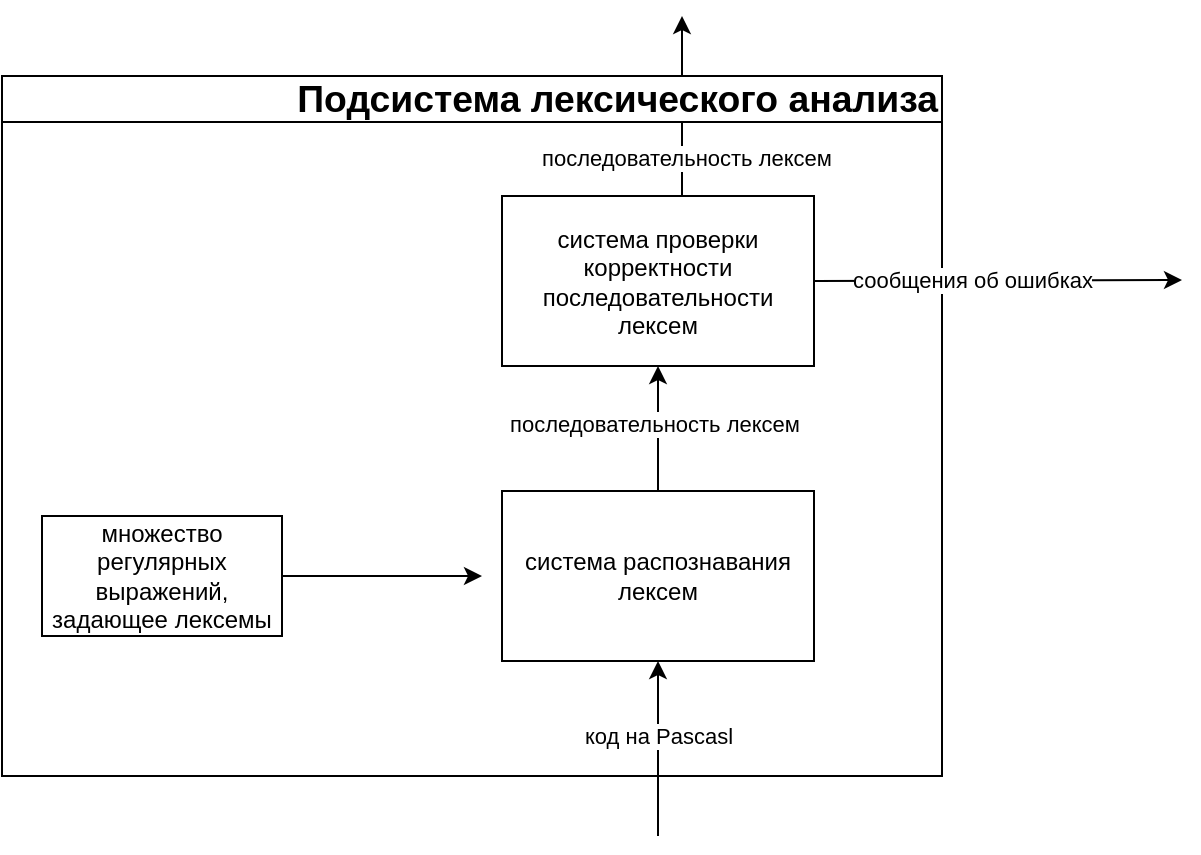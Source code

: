 <mxfile version="24.8.6">
  <diagram name="Страница — 1" id="u3b04riphAIz7H2jgYYJ">
    <mxGraphModel dx="749" dy="949" grid="1" gridSize="10" guides="1" tooltips="1" connect="1" arrows="1" fold="1" page="1" pageScale="1" pageWidth="827" pageHeight="1169" math="0" shadow="0">
      <root>
        <mxCell id="0" />
        <mxCell id="1" parent="0" />
        <mxCell id="uVDQjS0AJpAKpCKqOr-H-16" style="edgeStyle=orthogonalEdgeStyle;rounded=0;orthogonalLoop=1;jettySize=auto;html=1;exitX=0.5;exitY=0;exitDx=0;exitDy=0;" edge="1" parent="1">
          <mxGeometry relative="1" as="geometry">
            <mxPoint x="510" y="170" as="targetPoint" />
            <mxPoint x="510" y="260" as="sourcePoint" />
          </mxGeometry>
        </mxCell>
        <mxCell id="uVDQjS0AJpAKpCKqOr-H-17" value="последовательность лексем" style="edgeLabel;html=1;align=center;verticalAlign=middle;resizable=0;points=[];" vertex="1" connectable="0" parent="uVDQjS0AJpAKpCKqOr-H-16">
          <mxGeometry x="0.369" y="-2" relative="1" as="geometry">
            <mxPoint y="42" as="offset" />
          </mxGeometry>
        </mxCell>
        <mxCell id="uVDQjS0AJpAKpCKqOr-H-1" value="&lt;div style=&quot;&quot;&gt;&lt;span style=&quot;font-size: 14pt; background-color: initial;&quot;&gt;Подсистема лексического анализа&lt;/span&gt;&lt;/div&gt;" style="swimlane;whiteSpace=wrap;html=1;align=right;" vertex="1" parent="1">
          <mxGeometry x="170" y="200" width="470" height="350" as="geometry" />
        </mxCell>
        <mxCell id="uVDQjS0AJpAKpCKqOr-H-14" style="edgeStyle=orthogonalEdgeStyle;rounded=0;orthogonalLoop=1;jettySize=auto;html=1;exitX=1;exitY=0.5;exitDx=0;exitDy=0;" edge="1" parent="uVDQjS0AJpAKpCKqOr-H-1" source="uVDQjS0AJpAKpCKqOr-H-8">
          <mxGeometry relative="1" as="geometry">
            <mxPoint x="590" y="102" as="targetPoint" />
          </mxGeometry>
        </mxCell>
        <mxCell id="uVDQjS0AJpAKpCKqOr-H-15" value="сообщения об ошибках" style="edgeLabel;html=1;align=center;verticalAlign=middle;resizable=0;points=[];" vertex="1" connectable="0" parent="uVDQjS0AJpAKpCKqOr-H-14">
          <mxGeometry x="0.226" y="-1" relative="1" as="geometry">
            <mxPoint x="-34" y="-1" as="offset" />
          </mxGeometry>
        </mxCell>
        <mxCell id="uVDQjS0AJpAKpCKqOr-H-2" value="множество регулярных выражений, задающее лексемы" style="rounded=0;whiteSpace=wrap;html=1;" vertex="1" parent="uVDQjS0AJpAKpCKqOr-H-1">
          <mxGeometry x="20" y="220" width="120" height="60" as="geometry" />
        </mxCell>
        <mxCell id="uVDQjS0AJpAKpCKqOr-H-12" style="edgeStyle=orthogonalEdgeStyle;rounded=0;orthogonalLoop=1;jettySize=auto;html=1;exitX=0.5;exitY=0;exitDx=0;exitDy=0;" edge="1" parent="uVDQjS0AJpAKpCKqOr-H-1" source="uVDQjS0AJpAKpCKqOr-H-4" target="uVDQjS0AJpAKpCKqOr-H-8">
          <mxGeometry relative="1" as="geometry" />
        </mxCell>
        <mxCell id="uVDQjS0AJpAKpCKqOr-H-13" value="последовательность лексем" style="edgeLabel;html=1;align=center;verticalAlign=middle;resizable=0;points=[];" vertex="1" connectable="0" parent="uVDQjS0AJpAKpCKqOr-H-12">
          <mxGeometry x="0.067" y="2" relative="1" as="geometry">
            <mxPoint as="offset" />
          </mxGeometry>
        </mxCell>
        <mxCell id="uVDQjS0AJpAKpCKqOr-H-4" value="система распознавания лексем" style="rounded=0;whiteSpace=wrap;html=1;" vertex="1" parent="uVDQjS0AJpAKpCKqOr-H-1">
          <mxGeometry x="250" y="207.5" width="156" height="85" as="geometry" />
        </mxCell>
        <mxCell id="uVDQjS0AJpAKpCKqOr-H-7" style="edgeStyle=orthogonalEdgeStyle;rounded=0;orthogonalLoop=1;jettySize=auto;html=1;exitX=1;exitY=0.5;exitDx=0;exitDy=0;" edge="1" parent="uVDQjS0AJpAKpCKqOr-H-1" source="uVDQjS0AJpAKpCKqOr-H-2">
          <mxGeometry relative="1" as="geometry">
            <mxPoint x="240" y="250" as="targetPoint" />
          </mxGeometry>
        </mxCell>
        <mxCell id="uVDQjS0AJpAKpCKqOr-H-8" value="система проверки корректности последовательности лексем" style="rounded=0;whiteSpace=wrap;html=1;" vertex="1" parent="uVDQjS0AJpAKpCKqOr-H-1">
          <mxGeometry x="250" y="60" width="156" height="85" as="geometry" />
        </mxCell>
        <mxCell id="uVDQjS0AJpAKpCKqOr-H-18" value="" style="endArrow=classic;html=1;rounded=0;entryX=0.5;entryY=1;entryDx=0;entryDy=0;" edge="1" parent="1" target="uVDQjS0AJpAKpCKqOr-H-4">
          <mxGeometry width="50" height="50" relative="1" as="geometry">
            <mxPoint x="498" y="580" as="sourcePoint" />
            <mxPoint x="420" y="400" as="targetPoint" />
          </mxGeometry>
        </mxCell>
        <mxCell id="uVDQjS0AJpAKpCKqOr-H-19" value="код на Pascasl" style="edgeLabel;html=1;align=center;verticalAlign=middle;resizable=0;points=[];" vertex="1" connectable="0" parent="uVDQjS0AJpAKpCKqOr-H-18">
          <mxGeometry x="-0.336" y="-1" relative="1" as="geometry">
            <mxPoint x="-1" y="-21" as="offset" />
          </mxGeometry>
        </mxCell>
      </root>
    </mxGraphModel>
  </diagram>
</mxfile>
